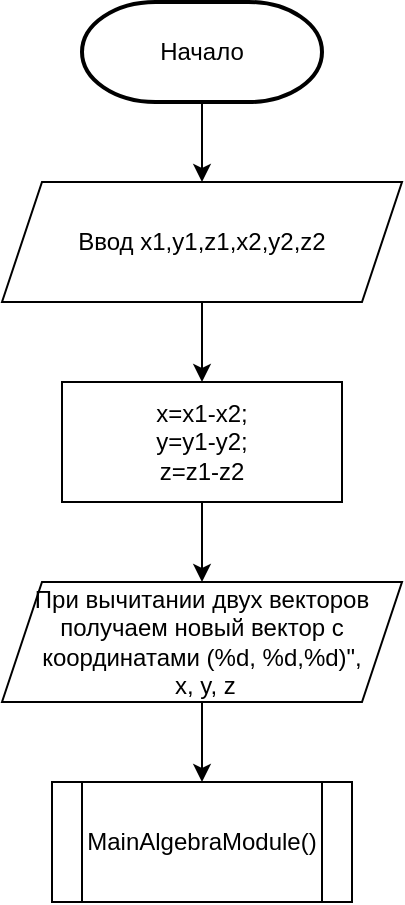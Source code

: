 <mxfile version="15.8.7" type="device"><diagram id="I0rhGcPdch4lpa-Ake0V" name="Страница 1"><mxGraphModel dx="1278" dy="649" grid="1" gridSize="10" guides="1" tooltips="1" connect="1" arrows="1" fold="1" page="1" pageScale="1" pageWidth="827" pageHeight="1169" math="0" shadow="0"><root><mxCell id="0"/><mxCell id="1" parent="0"/><mxCell id="z_9t9QAj_lJj0PYcl7Qg-7" style="edgeStyle=orthogonalEdgeStyle;rounded=0;orthogonalLoop=1;jettySize=auto;html=1;exitX=0.5;exitY=1;exitDx=0;exitDy=0;exitPerimeter=0;entryX=0.5;entryY=0;entryDx=0;entryDy=0;" parent="1" source="z_9t9QAj_lJj0PYcl7Qg-1" target="z_9t9QAj_lJj0PYcl7Qg-3" edge="1"><mxGeometry relative="1" as="geometry"/></mxCell><mxCell id="z_9t9QAj_lJj0PYcl7Qg-1" value="Начало" style="strokeWidth=2;html=1;shape=mxgraph.flowchart.terminator;whiteSpace=wrap;" parent="1" vertex="1"><mxGeometry x="190" y="40" width="120" height="50" as="geometry"/></mxCell><mxCell id="z_9t9QAj_lJj0PYcl7Qg-8" style="edgeStyle=orthogonalEdgeStyle;rounded=0;orthogonalLoop=1;jettySize=auto;html=1;exitX=0.5;exitY=1;exitDx=0;exitDy=0;entryX=0.5;entryY=0;entryDx=0;entryDy=0;" parent="1" source="z_9t9QAj_lJj0PYcl7Qg-3" target="z_9t9QAj_lJj0PYcl7Qg-5" edge="1"><mxGeometry relative="1" as="geometry"/></mxCell><mxCell id="z_9t9QAj_lJj0PYcl7Qg-3" value="Ввод x1,y1,z1,x2,y2,z2" style="shape=parallelogram;perimeter=parallelogramPerimeter;whiteSpace=wrap;html=1;fixedSize=1;" parent="1" vertex="1"><mxGeometry x="150" y="130" width="200" height="60" as="geometry"/></mxCell><mxCell id="z_9t9QAj_lJj0PYcl7Qg-10" style="edgeStyle=orthogonalEdgeStyle;rounded=0;orthogonalLoop=1;jettySize=auto;html=1;exitX=0.5;exitY=1;exitDx=0;exitDy=0;entryX=0.5;entryY=0;entryDx=0;entryDy=0;" parent="1" source="z_9t9QAj_lJj0PYcl7Qg-4" target="z_9t9QAj_lJj0PYcl7Qg-6" edge="1"><mxGeometry relative="1" as="geometry"/></mxCell><mxCell id="z_9t9QAj_lJj0PYcl7Qg-4" value="При вычитании двух векторов получаем новый вектор с координатами (%d, %d,%d)&quot;,&lt;br&gt;&amp;nbsp;x, y, z" style="shape=parallelogram;perimeter=parallelogramPerimeter;whiteSpace=wrap;html=1;fixedSize=1;" parent="1" vertex="1"><mxGeometry x="150" y="330" width="200" height="60" as="geometry"/></mxCell><mxCell id="z_9t9QAj_lJj0PYcl7Qg-9" style="edgeStyle=orthogonalEdgeStyle;rounded=0;orthogonalLoop=1;jettySize=auto;html=1;exitX=0.5;exitY=1;exitDx=0;exitDy=0;entryX=0.5;entryY=0;entryDx=0;entryDy=0;" parent="1" source="z_9t9QAj_lJj0PYcl7Qg-5" target="z_9t9QAj_lJj0PYcl7Qg-4" edge="1"><mxGeometry relative="1" as="geometry"/></mxCell><mxCell id="z_9t9QAj_lJj0PYcl7Qg-5" value="x=x1-x2;&lt;br&gt;y=y1-y2;&lt;br&gt;z=z1-z2" style="rounded=0;whiteSpace=wrap;html=1;" parent="1" vertex="1"><mxGeometry x="180" y="230" width="140" height="60" as="geometry"/></mxCell><mxCell id="z_9t9QAj_lJj0PYcl7Qg-6" value="MainAlgebraModule()" style="shape=process;whiteSpace=wrap;html=1;backgroundOutline=1;" parent="1" vertex="1"><mxGeometry x="175" y="430" width="150" height="60" as="geometry"/></mxCell></root></mxGraphModel></diagram></mxfile>